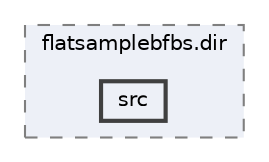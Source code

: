 digraph "flatbuffers/CMakeFiles/flatsamplebfbs.dir/src"
{
 // LATEX_PDF_SIZE
  bgcolor="transparent";
  edge [fontname=Helvetica,fontsize=10,labelfontname=Helvetica,labelfontsize=10];
  node [fontname=Helvetica,fontsize=10,shape=box,height=0.2,width=0.4];
  compound=true
  subgraph clusterdir_f6c52d1474005598cc8c818fb1f805e8 {
    graph [ bgcolor="#edf0f7", pencolor="grey50", label="flatsamplebfbs.dir", fontname=Helvetica,fontsize=10 style="filled,dashed", URL="dir_f6c52d1474005598cc8c818fb1f805e8.html",tooltip=""]
  dir_556986ffd237479610fe56bbfa682646 [label="src", fillcolor="#edf0f7", color="grey25", style="filled,bold", URL="dir_556986ffd237479610fe56bbfa682646.html",tooltip=""];
  }
}
